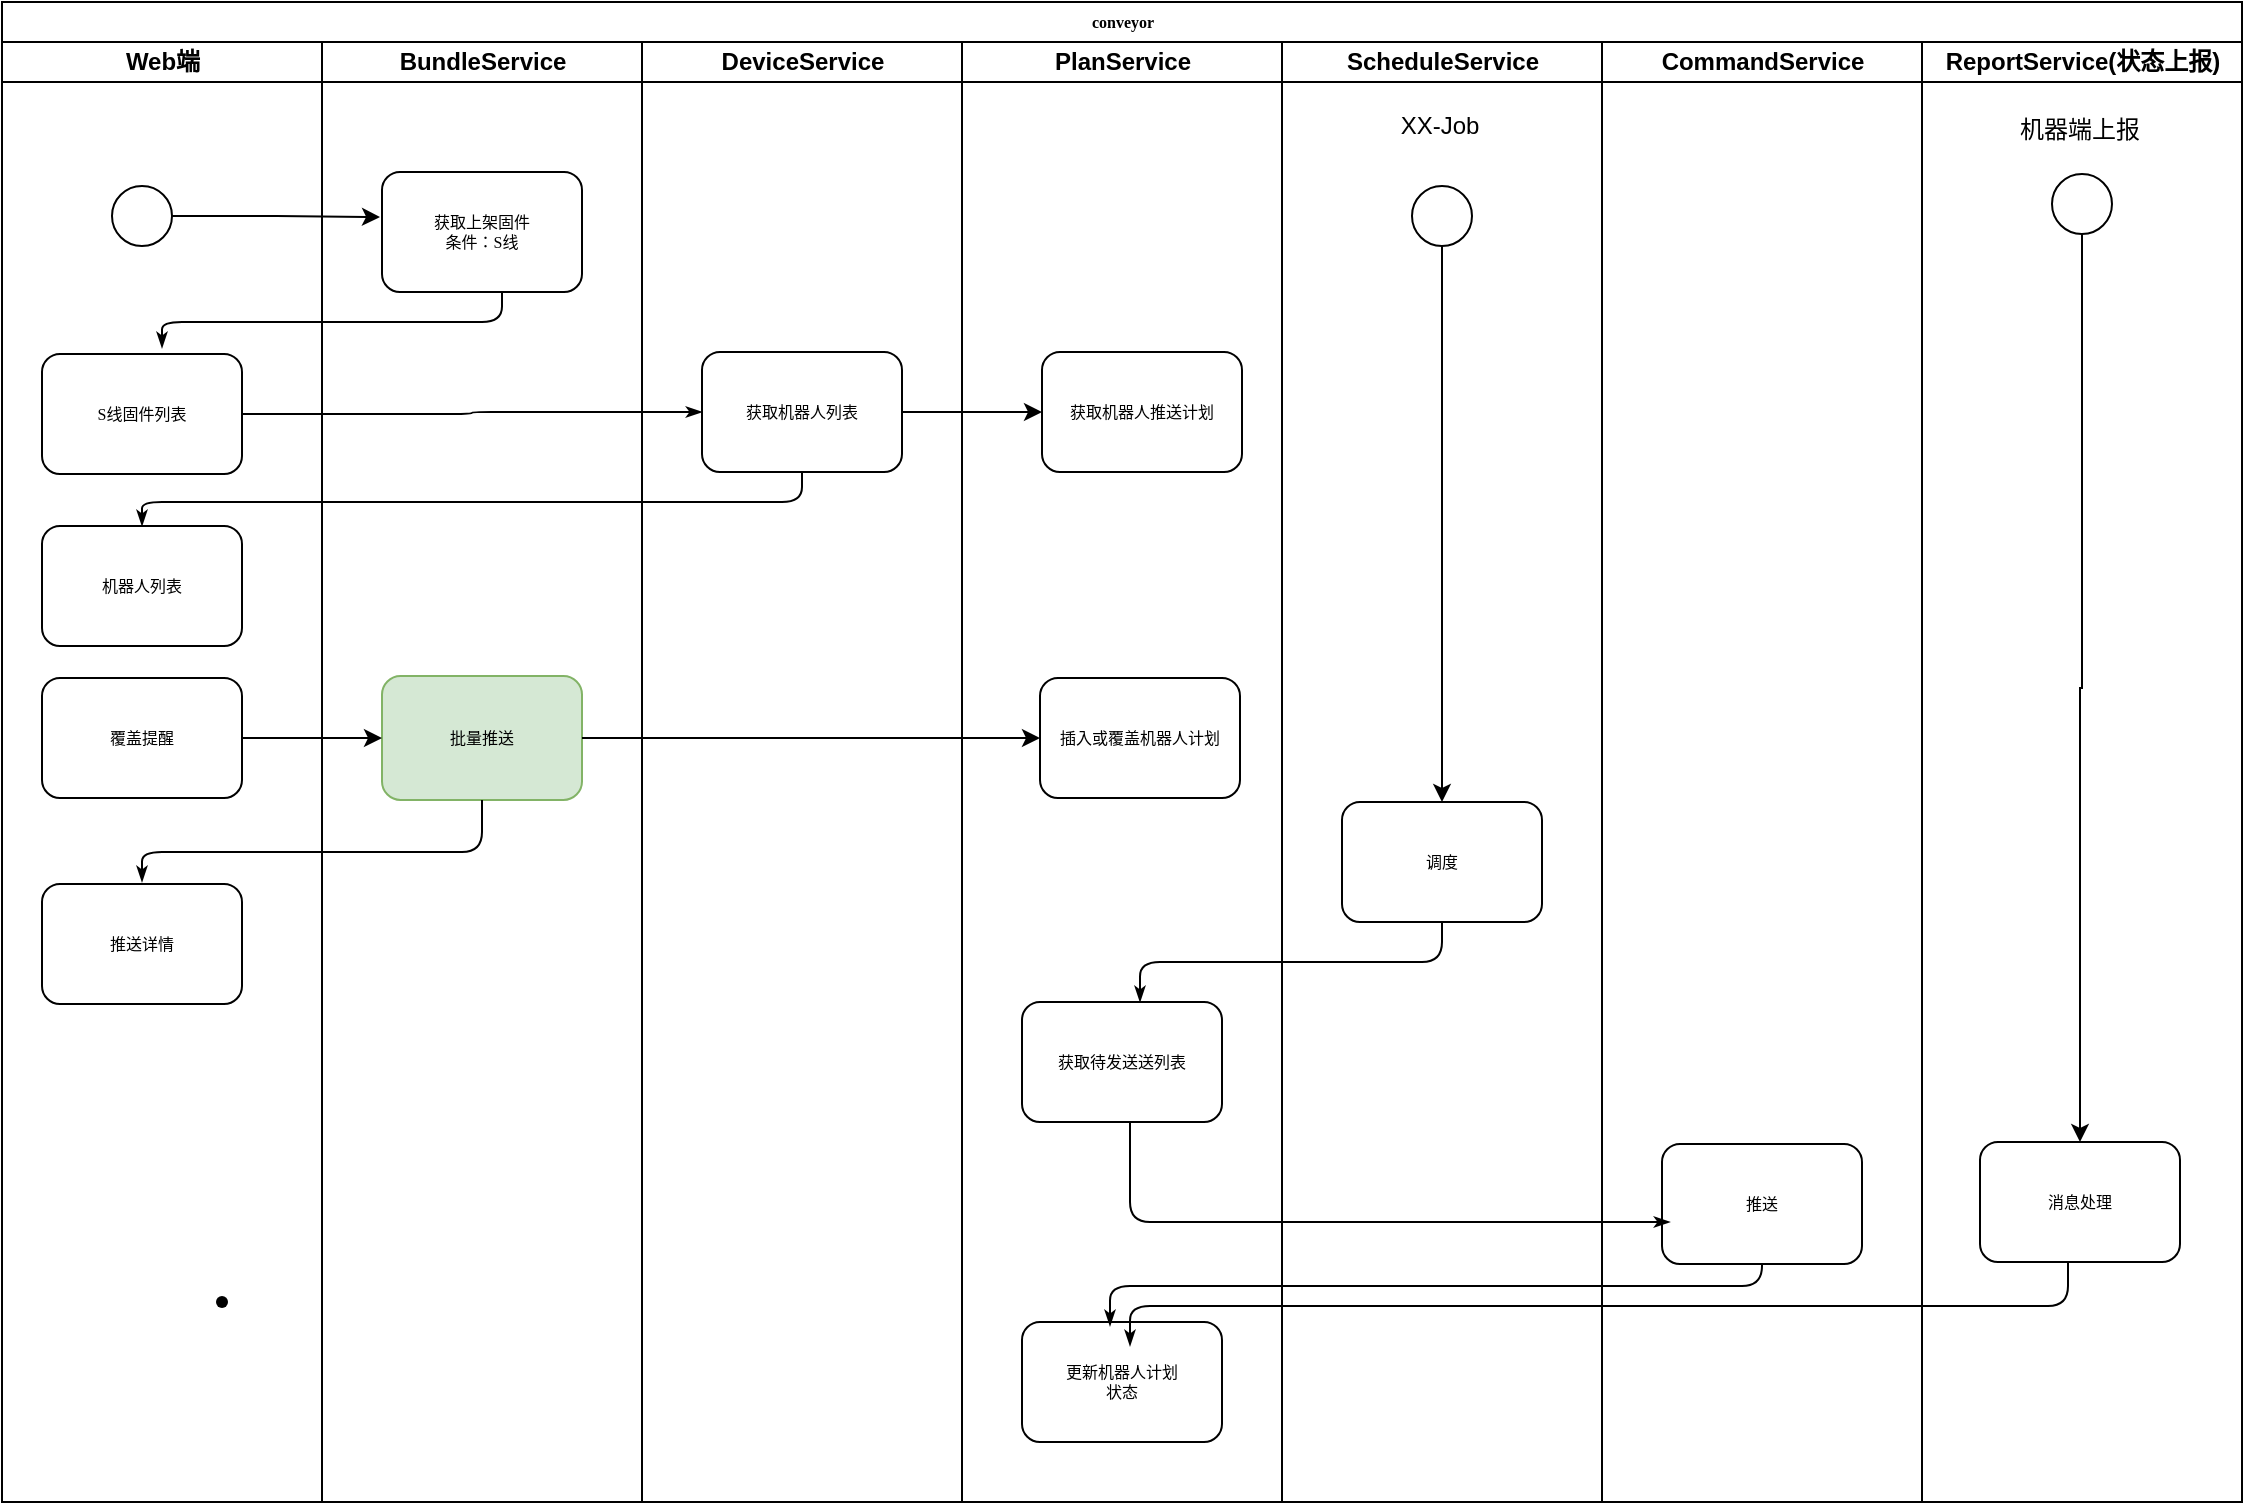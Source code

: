 <mxfile version="21.0.6" type="github">
  <diagram name="Page-1" id="74e2e168-ea6b-b213-b513-2b3c1d86103e">
    <mxGraphModel dx="1306" dy="758" grid="1" gridSize="10" guides="1" tooltips="1" connect="1" arrows="1" fold="1" page="1" pageScale="1" pageWidth="1100" pageHeight="850" background="none" math="0" shadow="0">
      <root>
        <mxCell id="0" />
        <mxCell id="1" parent="0" />
        <mxCell id="77e6c97f196da883-1" value="conveyor" style="swimlane;html=1;childLayout=stackLayout;startSize=20;rounded=0;shadow=0;labelBackgroundColor=none;strokeWidth=1;fontFamily=Verdana;fontSize=8;align=center;" parent="1" vertex="1">
          <mxGeometry x="100" y="40" width="1120" height="750" as="geometry" />
        </mxCell>
        <mxCell id="77e6c97f196da883-2" value="Web端" style="swimlane;html=1;startSize=20;" parent="77e6c97f196da883-1" vertex="1">
          <mxGeometry y="20" width="160" height="730" as="geometry" />
        </mxCell>
        <mxCell id="77e6c97f196da883-8" value="S线固件列表" style="rounded=1;whiteSpace=wrap;html=1;shadow=0;labelBackgroundColor=none;strokeWidth=1;fontFamily=Verdana;fontSize=8;align=center;" parent="77e6c97f196da883-2" vertex="1">
          <mxGeometry x="20" y="156" width="100" height="60" as="geometry" />
        </mxCell>
        <mxCell id="77e6c97f196da883-9" value="机器人列表" style="rounded=1;whiteSpace=wrap;html=1;shadow=0;labelBackgroundColor=none;strokeWidth=1;fontFamily=Verdana;fontSize=8;align=center;" parent="77e6c97f196da883-2" vertex="1">
          <mxGeometry x="20" y="242" width="100" height="60" as="geometry" />
        </mxCell>
        <mxCell id="7MGpFhklHUQM4tAABGyC-4" value="推送详情" style="rounded=1;whiteSpace=wrap;html=1;shadow=0;labelBackgroundColor=none;strokeWidth=1;fontFamily=Verdana;fontSize=8;align=center;" parent="77e6c97f196da883-2" vertex="1">
          <mxGeometry x="20" y="421" width="100" height="60" as="geometry" />
        </mxCell>
        <mxCell id="7MGpFhklHUQM4tAABGyC-7" value="覆盖提醒" style="rounded=1;whiteSpace=wrap;html=1;shadow=0;labelBackgroundColor=none;strokeWidth=1;fontFamily=Verdana;fontSize=8;align=center;" parent="77e6c97f196da883-2" vertex="1">
          <mxGeometry x="20" y="318" width="100" height="60" as="geometry" />
        </mxCell>
        <mxCell id="7MGpFhklHUQM4tAABGyC-13" value="" style="ellipse;whiteSpace=wrap;html=1;aspect=fixed;" parent="77e6c97f196da883-2" vertex="1">
          <mxGeometry x="55" y="72" width="30" height="30" as="geometry" />
        </mxCell>
        <mxCell id="77e6c97f196da883-28" style="edgeStyle=orthogonalEdgeStyle;rounded=1;html=1;labelBackgroundColor=none;startArrow=none;startFill=0;startSize=5;endArrow=classicThin;endFill=1;endSize=5;jettySize=auto;orthogonalLoop=1;strokeWidth=1;fontFamily=Verdana;fontSize=8;exitX=1;exitY=0.5;exitDx=0;exitDy=0;" parent="77e6c97f196da883-1" source="77e6c97f196da883-8" target="77e6c97f196da883-12" edge="1">
          <mxGeometry relative="1" as="geometry" />
        </mxCell>
        <mxCell id="77e6c97f196da883-3" value="BundleService" style="swimlane;html=1;startSize=20;" parent="77e6c97f196da883-1" vertex="1">
          <mxGeometry x="160" y="20" width="160" height="730" as="geometry" />
        </mxCell>
        <mxCell id="77e6c97f196da883-11" value="获取上架固件&lt;br&gt;条件：S线" style="rounded=1;whiteSpace=wrap;html=1;shadow=0;labelBackgroundColor=none;strokeWidth=1;fontFamily=Verdana;fontSize=8;align=center;" parent="77e6c97f196da883-3" vertex="1">
          <mxGeometry x="30" y="65" width="100" height="60" as="geometry" />
        </mxCell>
        <mxCell id="7MGpFhklHUQM4tAABGyC-8" value="批量推送" style="rounded=1;whiteSpace=wrap;html=1;shadow=0;labelBackgroundColor=none;strokeWidth=1;fontFamily=Verdana;fontSize=8;align=center;fillColor=#d5e8d4;strokeColor=#82b366;" parent="77e6c97f196da883-3" vertex="1">
          <mxGeometry x="30" y="317" width="100" height="62" as="geometry" />
        </mxCell>
        <mxCell id="7MGpFhklHUQM4tAABGyC-17" style="edgeStyle=orthogonalEdgeStyle;rounded=1;html=1;labelBackgroundColor=none;startArrow=none;startFill=0;startSize=5;endArrow=classicThin;endFill=1;endSize=5;jettySize=auto;orthogonalLoop=1;strokeWidth=1;fontFamily=Verdana;fontSize=8;exitX=0.5;exitY=1;exitDx=0;exitDy=0;" parent="77e6c97f196da883-3" source="7MGpFhklHUQM4tAABGyC-8" edge="1">
          <mxGeometry relative="1" as="geometry">
            <Array as="points">
              <mxPoint x="80" y="405" />
              <mxPoint x="-90" y="405" />
            </Array>
            <mxPoint x="80" y="390" as="sourcePoint" />
            <mxPoint x="-90" y="420" as="targetPoint" />
          </mxGeometry>
        </mxCell>
        <mxCell id="77e6c97f196da883-4" value="DeviceService" style="swimlane;html=1;startSize=20;" parent="77e6c97f196da883-1" vertex="1">
          <mxGeometry x="320" y="20" width="160" height="730" as="geometry" />
        </mxCell>
        <mxCell id="77e6c97f196da883-12" value="获取机器人列表" style="rounded=1;whiteSpace=wrap;html=1;shadow=0;labelBackgroundColor=none;strokeWidth=1;fontFamily=Verdana;fontSize=8;align=center;" parent="77e6c97f196da883-4" vertex="1">
          <mxGeometry x="30" y="155" width="100" height="60" as="geometry" />
        </mxCell>
        <mxCell id="77e6c97f196da883-5" value="PlanService" style="swimlane;html=1;startSize=20;" parent="77e6c97f196da883-1" vertex="1">
          <mxGeometry x="480" y="20" width="160" height="730" as="geometry" />
        </mxCell>
        <mxCell id="77e6c97f196da883-17" value="插入或覆盖机器人计划" style="rounded=1;whiteSpace=wrap;html=1;shadow=0;labelBackgroundColor=none;strokeWidth=1;fontFamily=Verdana;fontSize=8;align=center;" parent="77e6c97f196da883-5" vertex="1">
          <mxGeometry x="39" y="318" width="100" height="60" as="geometry" />
        </mxCell>
        <mxCell id="7MGpFhklHUQM4tAABGyC-5" value="获取机器人推送计划" style="rounded=1;whiteSpace=wrap;html=1;shadow=0;labelBackgroundColor=none;strokeWidth=1;fontFamily=Verdana;fontSize=8;align=center;" parent="77e6c97f196da883-5" vertex="1">
          <mxGeometry x="40" y="155" width="100" height="60" as="geometry" />
        </mxCell>
        <mxCell id="nBp-G0NMwEF3drwVSgEv-9" value="获取待发送送列表" style="rounded=1;whiteSpace=wrap;html=1;shadow=0;labelBackgroundColor=none;strokeWidth=1;fontFamily=Verdana;fontSize=8;align=center;" vertex="1" parent="77e6c97f196da883-5">
          <mxGeometry x="30" y="480" width="100" height="60" as="geometry" />
        </mxCell>
        <mxCell id="nBp-G0NMwEF3drwVSgEv-15" value="更新机器人计划&lt;br&gt;状态" style="rounded=1;whiteSpace=wrap;html=1;shadow=0;labelBackgroundColor=none;strokeWidth=1;fontFamily=Verdana;fontSize=8;align=center;" vertex="1" parent="77e6c97f196da883-5">
          <mxGeometry x="30" y="640" width="100" height="60" as="geometry" />
        </mxCell>
        <mxCell id="77e6c97f196da883-6" value="ScheduleService" style="swimlane;html=1;startSize=20;" parent="77e6c97f196da883-1" vertex="1">
          <mxGeometry x="640" y="20" width="160" height="730" as="geometry" />
        </mxCell>
        <mxCell id="77e6c97f196da883-18" value="调度" style="rounded=1;whiteSpace=wrap;html=1;shadow=0;labelBackgroundColor=none;strokeWidth=1;fontFamily=Verdana;fontSize=8;align=center;" parent="77e6c97f196da883-6" vertex="1">
          <mxGeometry x="30" y="380" width="100" height="60" as="geometry" />
        </mxCell>
        <mxCell id="nBp-G0NMwEF3drwVSgEv-12" style="edgeStyle=orthogonalEdgeStyle;rounded=0;orthogonalLoop=1;jettySize=auto;html=1;entryX=0.5;entryY=0;entryDx=0;entryDy=0;" edge="1" parent="77e6c97f196da883-6" source="nBp-G0NMwEF3drwVSgEv-4" target="77e6c97f196da883-18">
          <mxGeometry relative="1" as="geometry" />
        </mxCell>
        <mxCell id="nBp-G0NMwEF3drwVSgEv-4" value="" style="ellipse;whiteSpace=wrap;html=1;aspect=fixed;" vertex="1" parent="77e6c97f196da883-6">
          <mxGeometry x="65" y="72" width="30" height="30" as="geometry" />
        </mxCell>
        <mxCell id="nBp-G0NMwEF3drwVSgEv-5" value="XX-Job" style="text;strokeColor=none;align=center;fillColor=none;html=1;verticalAlign=middle;whiteSpace=wrap;rounded=0;" vertex="1" parent="77e6c97f196da883-6">
          <mxGeometry x="49" y="27" width="60" height="30" as="geometry" />
        </mxCell>
        <mxCell id="nBp-G0NMwEF3drwVSgEv-16" style="edgeStyle=orthogonalEdgeStyle;rounded=1;html=1;labelBackgroundColor=none;startArrow=none;startFill=0;startSize=5;endArrow=classicThin;endFill=1;endSize=5;jettySize=auto;orthogonalLoop=1;strokeWidth=1;fontFamily=Verdana;fontSize=8;" edge="1" parent="77e6c97f196da883-6">
          <mxGeometry relative="1" as="geometry">
            <mxPoint x="240" y="600" as="sourcePoint" />
            <mxPoint x="-86" y="642" as="targetPoint" />
            <Array as="points">
              <mxPoint x="-86" y="622" />
            </Array>
          </mxGeometry>
        </mxCell>
        <mxCell id="7MGpFhklHUQM4tAABGyC-6" style="edgeStyle=orthogonalEdgeStyle;rounded=0;orthogonalLoop=1;jettySize=auto;html=1;" parent="77e6c97f196da883-1" source="77e6c97f196da883-12" target="7MGpFhklHUQM4tAABGyC-5" edge="1">
          <mxGeometry relative="1" as="geometry" />
        </mxCell>
        <mxCell id="7MGpFhklHUQM4tAABGyC-9" style="edgeStyle=orthogonalEdgeStyle;rounded=0;orthogonalLoop=1;jettySize=auto;html=1;entryX=0;entryY=0.5;entryDx=0;entryDy=0;exitX=1;exitY=0.5;exitDx=0;exitDy=0;" parent="77e6c97f196da883-1" source="7MGpFhklHUQM4tAABGyC-7" target="7MGpFhklHUQM4tAABGyC-8" edge="1">
          <mxGeometry relative="1" as="geometry" />
        </mxCell>
        <mxCell id="7MGpFhklHUQM4tAABGyC-14" style="edgeStyle=orthogonalEdgeStyle;rounded=0;orthogonalLoop=1;jettySize=auto;html=1;entryX=-0.01;entryY=0.375;entryDx=0;entryDy=0;entryPerimeter=0;" parent="77e6c97f196da883-1" source="7MGpFhklHUQM4tAABGyC-13" target="77e6c97f196da883-11" edge="1">
          <mxGeometry relative="1" as="geometry" />
        </mxCell>
        <mxCell id="7MGpFhklHUQM4tAABGyC-16" style="edgeStyle=orthogonalEdgeStyle;rounded=1;html=1;labelBackgroundColor=none;startArrow=none;startFill=0;startSize=5;endArrow=classicThin;endFill=1;endSize=5;jettySize=auto;orthogonalLoop=1;strokeWidth=1;fontFamily=Verdana;fontSize=8;exitX=0.6;exitY=0.992;exitDx=0;exitDy=0;entryX=0.6;entryY=-0.05;entryDx=0;entryDy=0;exitPerimeter=0;entryPerimeter=0;" parent="77e6c97f196da883-1" source="77e6c97f196da883-11" target="77e6c97f196da883-8" edge="1">
          <mxGeometry relative="1" as="geometry">
            <Array as="points">
              <mxPoint x="250" y="160" />
            </Array>
            <mxPoint x="250" y="330" as="sourcePoint" />
            <mxPoint x="80" y="451" as="targetPoint" />
          </mxGeometry>
        </mxCell>
        <mxCell id="7MGpFhklHUQM4tAABGyC-18" style="edgeStyle=orthogonalEdgeStyle;rounded=1;html=1;labelBackgroundColor=none;startArrow=none;startFill=0;startSize=5;endArrow=classicThin;endFill=1;endSize=5;jettySize=auto;orthogonalLoop=1;strokeWidth=1;fontFamily=Verdana;fontSize=8;exitX=0.5;exitY=1;exitDx=0;exitDy=0;entryX=0.5;entryY=0;entryDx=0;entryDy=0;" parent="77e6c97f196da883-1" source="77e6c97f196da883-12" target="77e6c97f196da883-9" edge="1">
          <mxGeometry relative="1" as="geometry">
            <Array as="points">
              <mxPoint x="400" y="250" />
              <mxPoint x="70" y="250" />
            </Array>
            <mxPoint x="695" y="320" as="sourcePoint" />
            <mxPoint x="105" y="290" as="targetPoint" />
          </mxGeometry>
        </mxCell>
        <mxCell id="7MGpFhklHUQM4tAABGyC-19" style="edgeStyle=orthogonalEdgeStyle;rounded=0;orthogonalLoop=1;jettySize=auto;html=1;" parent="77e6c97f196da883-1" source="7MGpFhklHUQM4tAABGyC-8" target="77e6c97f196da883-17" edge="1">
          <mxGeometry relative="1" as="geometry" />
        </mxCell>
        <mxCell id="77e6c97f196da883-7" value="CommandService" style="swimlane;html=1;startSize=20;" parent="77e6c97f196da883-1" vertex="1">
          <mxGeometry x="800" y="20" width="160" height="730" as="geometry" />
        </mxCell>
        <mxCell id="7MGpFhklHUQM4tAABGyC-12" value="推送" style="rounded=1;whiteSpace=wrap;html=1;shadow=0;labelBackgroundColor=none;strokeWidth=1;fontFamily=Verdana;fontSize=8;align=center;" parent="77e6c97f196da883-7" vertex="1">
          <mxGeometry x="30" y="551" width="100" height="60" as="geometry" />
        </mxCell>
        <mxCell id="77e6c97f196da883-37" style="edgeStyle=orthogonalEdgeStyle;rounded=1;html=1;labelBackgroundColor=none;startArrow=none;startFill=0;startSize=5;endArrow=classicThin;endFill=1;endSize=5;jettySize=auto;orthogonalLoop=1;strokeWidth=1;fontFamily=Verdana;fontSize=8" parent="77e6c97f196da883-1" source="77e6c97f196da883-18" target="nBp-G0NMwEF3drwVSgEv-9" edge="1">
          <mxGeometry relative="1" as="geometry">
            <mxPoint x="720" y="270" as="targetPoint" />
            <Array as="points">
              <mxPoint x="720" y="480" />
              <mxPoint x="569" y="480" />
            </Array>
          </mxGeometry>
        </mxCell>
        <mxCell id="nBp-G0NMwEF3drwVSgEv-10" style="edgeStyle=orthogonalEdgeStyle;rounded=1;html=1;labelBackgroundColor=none;startArrow=none;startFill=0;startSize=5;endArrow=classicThin;endFill=1;endSize=5;jettySize=auto;orthogonalLoop=1;strokeWidth=1;fontFamily=Verdana;fontSize=8;exitX=0.5;exitY=1;exitDx=0;exitDy=0;" edge="1" parent="77e6c97f196da883-1">
          <mxGeometry relative="1" as="geometry">
            <mxPoint x="564" y="560" as="sourcePoint" />
            <mxPoint x="834" y="610" as="targetPoint" />
            <Array as="points">
              <mxPoint x="564" y="610" />
            </Array>
          </mxGeometry>
        </mxCell>
        <mxCell id="7MGpFhklHUQM4tAABGyC-20" value="" style="shape=waypoint;sketch=0;size=6;pointerEvents=1;points=[];fillColor=none;resizable=0;rotatable=0;perimeter=centerPerimeter;snapToPoint=1;" parent="1" vertex="1">
          <mxGeometry x="200" y="680" width="20" height="20" as="geometry" />
        </mxCell>
        <mxCell id="nBp-G0NMwEF3drwVSgEv-6" value="ReportService(状态上报)" style="swimlane;html=1;startSize=20;" vertex="1" parent="1">
          <mxGeometry x="1060" y="60" width="160" height="730" as="geometry" />
        </mxCell>
        <mxCell id="nBp-G0NMwEF3drwVSgEv-8" value="消息处理" style="rounded=1;whiteSpace=wrap;html=1;shadow=0;labelBackgroundColor=none;strokeWidth=1;fontFamily=Verdana;fontSize=8;align=center;" vertex="1" parent="nBp-G0NMwEF3drwVSgEv-6">
          <mxGeometry x="29" y="550" width="100" height="60" as="geometry" />
        </mxCell>
        <mxCell id="nBp-G0NMwEF3drwVSgEv-14" style="edgeStyle=orthogonalEdgeStyle;rounded=0;orthogonalLoop=1;jettySize=auto;html=1;" edge="1" parent="nBp-G0NMwEF3drwVSgEv-6" source="nBp-G0NMwEF3drwVSgEv-11" target="nBp-G0NMwEF3drwVSgEv-8">
          <mxGeometry relative="1" as="geometry" />
        </mxCell>
        <mxCell id="nBp-G0NMwEF3drwVSgEv-11" value="" style="ellipse;whiteSpace=wrap;html=1;aspect=fixed;" vertex="1" parent="nBp-G0NMwEF3drwVSgEv-6">
          <mxGeometry x="65" y="66" width="30" height="30" as="geometry" />
        </mxCell>
        <mxCell id="nBp-G0NMwEF3drwVSgEv-13" value="机器端上报" style="text;strokeColor=none;align=center;fillColor=none;html=1;verticalAlign=middle;whiteSpace=wrap;rounded=0;" vertex="1" parent="nBp-G0NMwEF3drwVSgEv-6">
          <mxGeometry x="44" y="29" width="70" height="30" as="geometry" />
        </mxCell>
        <mxCell id="nBp-G0NMwEF3drwVSgEv-17" style="edgeStyle=orthogonalEdgeStyle;rounded=1;html=1;labelBackgroundColor=none;startArrow=none;startFill=0;startSize=5;endArrow=classicThin;endFill=1;endSize=5;jettySize=auto;orthogonalLoop=1;strokeWidth=1;fontFamily=Verdana;fontSize=8;exitX=0.44;exitY=0.992;exitDx=0;exitDy=0;exitPerimeter=0;" edge="1" parent="1" source="nBp-G0NMwEF3drwVSgEv-8">
          <mxGeometry relative="1" as="geometry">
            <mxPoint x="990" y="670" as="sourcePoint" />
            <mxPoint x="664" y="712" as="targetPoint" />
            <Array as="points">
              <mxPoint x="1133" y="692" />
              <mxPoint x="664" y="692" />
            </Array>
          </mxGeometry>
        </mxCell>
      </root>
    </mxGraphModel>
  </diagram>
</mxfile>
